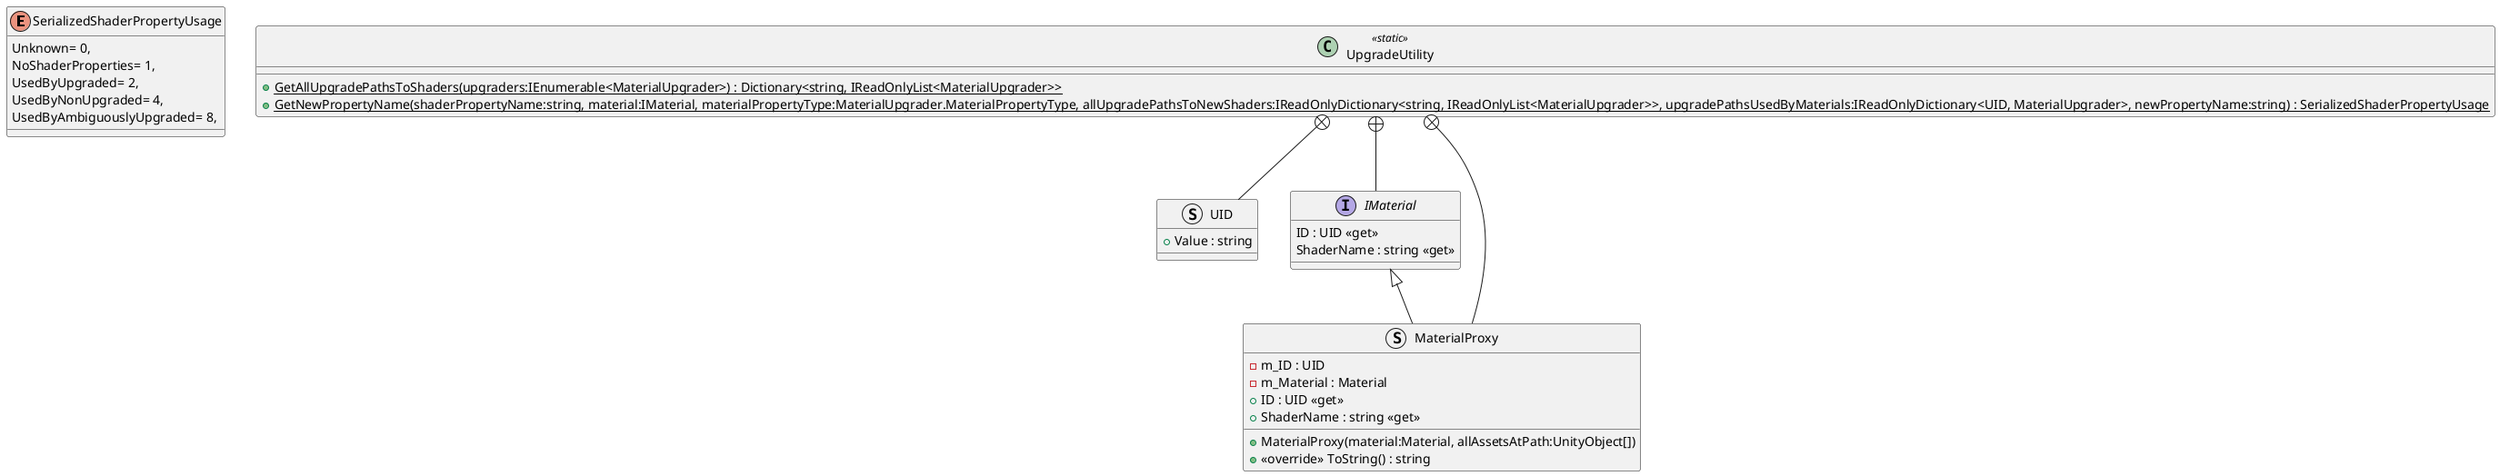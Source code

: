 @startuml
enum SerializedShaderPropertyUsage {
    Unknown= 0,
    NoShaderProperties= 1,
    UsedByUpgraded= 2,
    UsedByNonUpgraded= 4,
    UsedByAmbiguouslyUpgraded= 8,
}
class UpgradeUtility <<static>> {
    + {static} GetAllUpgradePathsToShaders(upgraders:IEnumerable<MaterialUpgrader>) : Dictionary<string, IReadOnlyList<MaterialUpgrader>>
    + {static} GetNewPropertyName(shaderPropertyName:string, material:IMaterial, materialPropertyType:MaterialUpgrader.MaterialPropertyType, allUpgradePathsToNewShaders:IReadOnlyDictionary<string, IReadOnlyList<MaterialUpgrader>>, upgradePathsUsedByMaterials:IReadOnlyDictionary<UID, MaterialUpgrader>, newPropertyName:string) : SerializedShaderPropertyUsage
}
struct UID {
    + Value : string
}
interface IMaterial {
    ID : UID <<get>>
    ShaderName : string <<get>>
}
struct MaterialProxy {
    + MaterialProxy(material:Material, allAssetsAtPath:UnityObject[])
    - m_ID : UID
    - m_Material : Material
    + ID : UID <<get>>
    + ShaderName : string <<get>>
    + <<override>> ToString() : string
}
UpgradeUtility +-- UID
UpgradeUtility +-- IMaterial
UpgradeUtility +-- MaterialProxy
IMaterial <|-- MaterialProxy
@enduml
